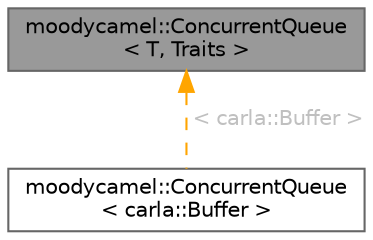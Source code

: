 digraph "moodycamel::ConcurrentQueue&lt; T, Traits &gt;"
{
 // INTERACTIVE_SVG=YES
 // LATEX_PDF_SIZE
  bgcolor="transparent";
  edge [fontname=Helvetica,fontsize=10,labelfontname=Helvetica,labelfontsize=10];
  node [fontname=Helvetica,fontsize=10,shape=box,height=0.2,width=0.4];
  Node1 [id="Node000001",label="moodycamel::ConcurrentQueue\l\< T, Traits \>",height=0.2,width=0.4,color="gray40", fillcolor="grey60", style="filled", fontcolor="black",tooltip=" "];
  Node1 -> Node2 [id="edge1_Node000001_Node000002",dir="back",color="orange",style="dashed",tooltip=" ",label=" \< carla::Buffer \>",fontcolor="grey" ];
  Node2 [id="Node000002",label="moodycamel::ConcurrentQueue\l\< carla::Buffer \>",height=0.2,width=0.4,color="gray40", fillcolor="white", style="filled",URL="$d8/dc8/classmoodycamel_1_1ConcurrentQueue.html",tooltip=" "];
}
